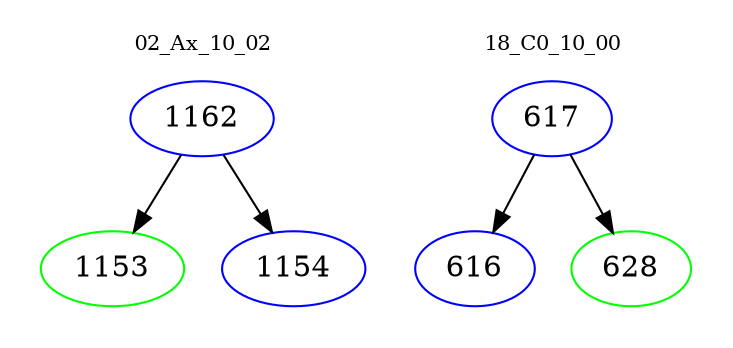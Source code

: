 digraph{
subgraph cluster_0 {
color = white
label = "02_Ax_10_02";
fontsize=10;
T0_1162 [label="1162", color="blue"]
T0_1162 -> T0_1153 [color="black"]
T0_1153 [label="1153", color="green"]
T0_1162 -> T0_1154 [color="black"]
T0_1154 [label="1154", color="blue"]
}
subgraph cluster_1 {
color = white
label = "18_C0_10_00";
fontsize=10;
T1_617 [label="617", color="blue"]
T1_617 -> T1_616 [color="black"]
T1_616 [label="616", color="blue"]
T1_617 -> T1_628 [color="black"]
T1_628 [label="628", color="green"]
}
}
